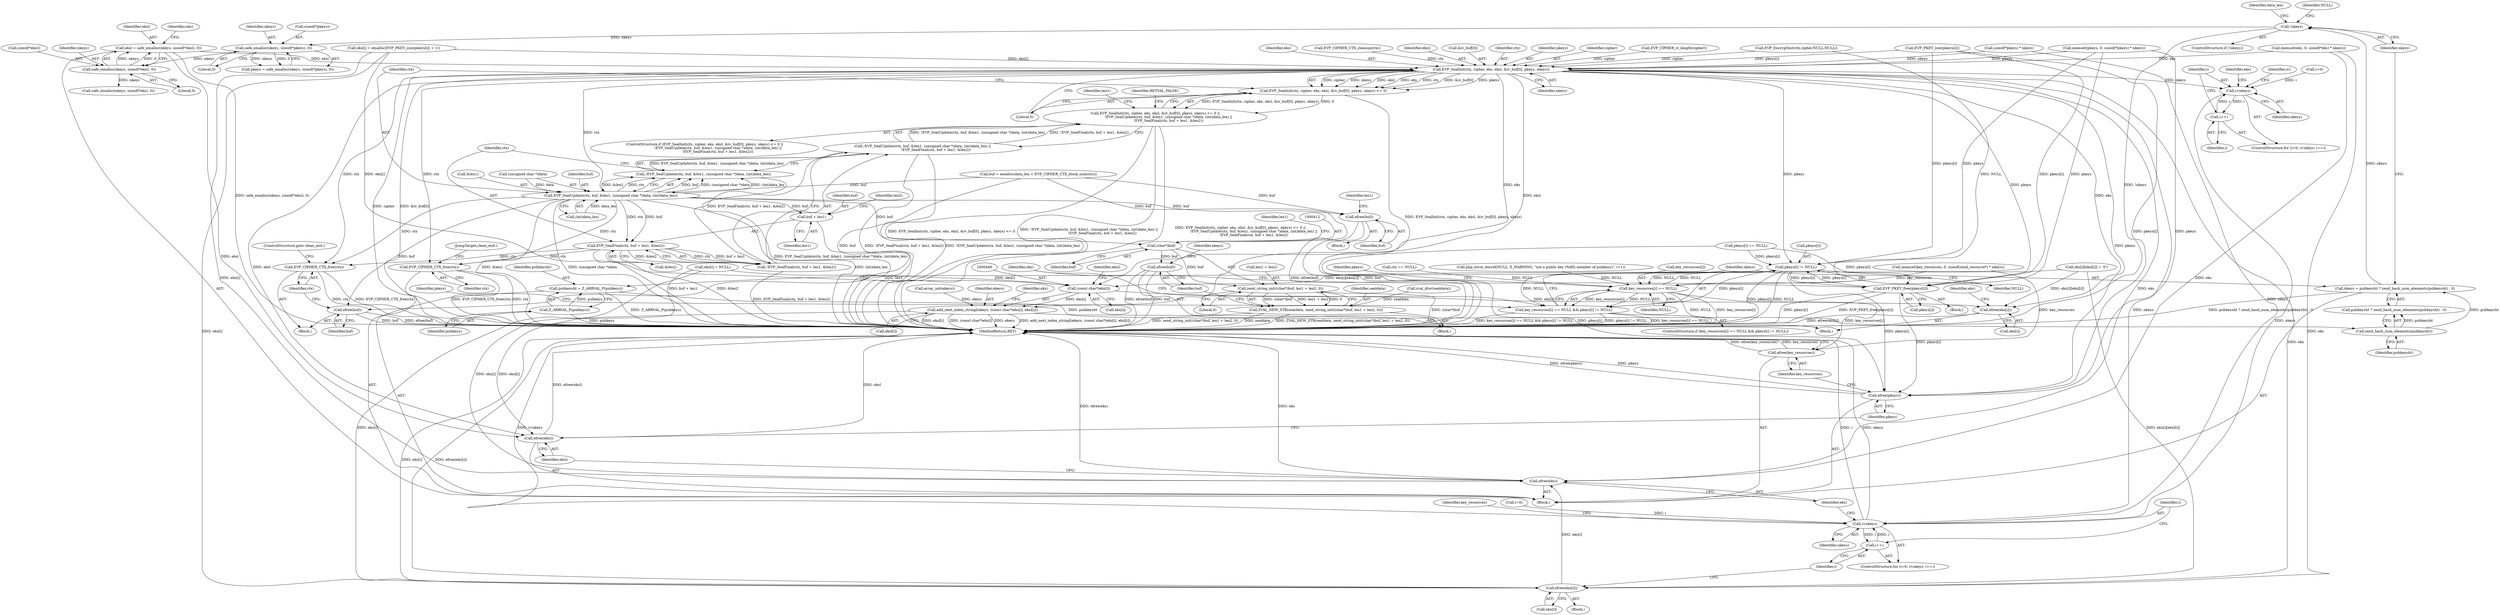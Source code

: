 digraph "0_php_73cabfedf519298e1a11192699f44d53c529315e@API" {
"1000234" [label="(Call,eksl = safe_emalloc(nkeys, sizeof(*eksl), 0))"];
"1000236" [label="(Call,safe_emalloc(nkeys, sizeof(*eksl), 0))"];
"1000228" [label="(Call,safe_emalloc(nkeys, sizeof(*pkeys), 0))"];
"1000177" [label="(Call,!nkeys)"];
"1000169" [label="(Call,nkeys = pubkeysht ? zend_hash_num_elements(pubkeysht) : 0)"];
"1000173" [label="(Call,zend_hash_num_elements(pubkeysht))"];
"1000165" [label="(Call,pubkeysht = Z_ARRVAL_P(pubkeys))"];
"1000167" [label="(Call,Z_ARRVAL_P(pubkeys))"];
"1000359" [label="(Call,EVP_SealInit(ctx, cipher, eks, eksl, &iv_buf[0], pkeys, nkeys))"];
"1000358" [label="(Call,EVP_SealInit(ctx, cipher, eks, eksl, &iv_buf[0], pkeys, nkeys) <= 0)"];
"1000357" [label="(Call,EVP_SealInit(ctx, cipher, eks, eksl, &iv_buf[0], pkeys, nkeys) <= 0 ||\n                        !EVP_SealUpdate(ctx, buf, &len1, (unsigned char *)data, (int)data_len) ||\n                        !EVP_SealFinal(ctx, buf + len1, &len2))"];
"1000373" [label="(Call,EVP_SealUpdate(ctx, buf, &len1, (unsigned char *)data, (int)data_len))"];
"1000372" [label="(Call,!EVP_SealUpdate(ctx, buf, &len1, (unsigned char *)data, (int)data_len))"];
"1000371" [label="(Call,!EVP_SealUpdate(ctx, buf, &len1, (unsigned char *)data, (int)data_len) ||\n                        !EVP_SealFinal(ctx, buf + len1, &len2))"];
"1000385" [label="(Call,EVP_SealFinal(ctx, buf + len1, &len2))"];
"1000384" [label="(Call,!EVP_SealFinal(ctx, buf + len1, &len2))"];
"1000396" [label="(Call,EVP_CIPHER_CTX_free(ctx))"];
"1000488" [label="(Call,EVP_CIPHER_CTX_free(ctx))"];
"1000387" [label="(Call,buf + len1)"];
"1000394" [label="(Call,efree(buf))"];
"1000411" [label="(Call,(char*)buf)"];
"1000410" [label="(Call,zend_string_init((char*)buf, len1 + len2, 0))"];
"1000408" [label="(Call,ZVAL_NEW_STR(sealdata, zend_string_init((char*)buf, len1 + len2, 0)))"];
"1000418" [label="(Call,efree(buf))"];
"1000482" [label="(Call,efree(buf))"];
"1000428" [label="(Call,i<nkeys)"];
"1000431" [label="(Call,i++)"];
"1000495" [label="(Call,i<nkeys)"];
"1000498" [label="(Call,i++)"];
"1000445" [label="(Call,(const char*)eks[i])"];
"1000443" [label="(Call,add_next_index_stringl(ekeys, (const char*)eks[i], eksl[i]))"];
"1000529" [label="(Call,efree(eksl))"];
"1000453" [label="(Call,efree(eks[i]))"];
"1000508" [label="(Call,pkeys[i] != NULL)"];
"1000503" [label="(Call,key_resources[i] == NULL)"];
"1000502" [label="(Call,key_resources[i] == NULL && pkeys[i] != NULL)"];
"1000533" [label="(Call,efree(key_resources))"];
"1000514" [label="(Call,EVP_PKEY_free(pkeys[i]))"];
"1000531" [label="(Call,efree(pkeys))"];
"1000523" [label="(Call,efree(eks[i]))"];
"1000527" [label="(Call,efree(eks))"];
"1000457" [label="(Call,eks[i] = NULL)"];
"1000333" [label="(Call,ctx == NULL)"];
"1000369" [label="(Identifier,nkeys)"];
"1000429" [label="(Identifier,i)"];
"1000499" [label="(Identifier,i)"];
"1000387" [label="(Call,buf + len1)"];
"1000169" [label="(Call,nkeys = pubkeysht ? zend_hash_num_elements(pubkeysht) : 0)"];
"1000373" [label="(Call,EVP_SealUpdate(ctx, buf, &len1, (unsigned char *)data, (int)data_len))"];
"1000320" [label="(Call,EVP_PKEY_size(pkeys[i]))"];
"1000395" [label="(Identifier,buf)"];
"1000422" [label="(Call,array_init(ekeys))"];
"1000413" [label="(Identifier,buf)"];
"1000397" [label="(Identifier,ctx)"];
"1000509" [label="(Call,pkeys[i])"];
"1000463" [label="(Identifier,iv)"];
"1000497" [label="(Identifier,nkeys)"];
"1000354" [label="(Call,EVP_CIPHER_CTX_cleanup(ctx))"];
"1000357" [label="(Call,EVP_SealInit(ctx, cipher, eks, eksl, &iv_buf[0], pkeys, nkeys) <= 0 ||\n                        !EVP_SealUpdate(ctx, buf, &len1, (unsigned char *)data, (int)data_len) ||\n                        !EVP_SealFinal(ctx, buf + len1, &len2))"];
"1000535" [label="(MethodReturn,RET)"];
"1000186" [label="(Identifier,data_len)"];
"1000374" [label="(Identifier,ctx)"];
"1000177" [label="(Call,!nkeys)"];
"1000410" [label="(Call,zend_string_init((char*)buf, len1 + len2, 0))"];
"1000305" [label="(Call,php_error_docref(NULL, E_WARNING, \"not a public key (%dth member of pubkeys)\", i+1))"];
"1000272" [label="(Call,memset(pkeys, 0, sizeof(*pkeys) * nkeys))"];
"1000425" [label="(Call,i=0)"];
"1000363" [label="(Identifier,eksl)"];
"1000386" [label="(Identifier,ctx)"];
"1000392" [label="(Block,)"];
"1000384" [label="(Call,!EVP_SealFinal(ctx, buf + len1, &len2))"];
"1000498" [label="(Call,i++)"];
"1000385" [label="(Call,EVP_SealFinal(ctx, buf + len1, &len2))"];
"1000482" [label="(Call,efree(buf))"];
"1000375" [label="(Identifier,buf)"];
"1000481" [label="(Block,)"];
"1000167" [label="(Call,Z_ARRVAL_P(pubkeys))"];
"1000532" [label="(Identifier,pkeys)"];
"1000488" [label="(Call,EVP_CIPHER_CTX_free(ctx))"];
"1000529" [label="(Call,efree(eksl))"];
"1000368" [label="(Identifier,pkeys)"];
"1000371" [label="(Call,!EVP_SealUpdate(ctx, buf, &len1, (unsigned char *)data, (int)data_len) ||\n                        !EVP_SealFinal(ctx, buf + len1, &len2))"];
"1000447" [label="(Call,eks[i])"];
"1000512" [label="(Identifier,NULL)"];
"1000501" [label="(ControlStructure,if (key_resources[i] == NULL && pkeys[i] != NULL))"];
"1000451" [label="(Identifier,eksl)"];
"1000523" [label="(Call,efree(eks[i]))"];
"1000176" [label="(ControlStructure,if (!nkeys))"];
"1000390" [label="(Call,&len2)"];
"1000361" [label="(Identifier,cipher)"];
"1000236" [label="(Call,safe_emalloc(nkeys, sizeof(*eksl), 0))"];
"1000496" [label="(Identifier,i)"];
"1000527" [label="(Call,efree(eks))"];
"1000211" [label="(Call,EVP_CIPHER_iv_length(cipher))"];
"1000491" [label="(ControlStructure,for (i=0; i<nkeys; i++))"];
"1000432" [label="(Identifier,i)"];
"1000171" [label="(Call,pubkeysht ? zend_hash_num_elements(pubkeysht) : 0)"];
"1000433" [label="(Block,)"];
"1000510" [label="(Identifier,pkeys)"];
"1000437" [label="(Identifier,eks)"];
"1000444" [label="(Identifier,ekeys)"];
"1000299" [label="(Call,pkeys[i] == NULL)"];
"1000358" [label="(Call,EVP_SealInit(ctx, cipher, eks, eksl, &iv_buf[0], pkeys, nkeys) <= 0)"];
"1000337" [label="(Call,EVP_EncryptInit(ctx,cipher,NULL,NULL))"];
"1000250" [label="(Call,memset(eks, 0, sizeof(*eks) * nkeys))"];
"1000238" [label="(Call,sizeof(*eksl))"];
"1000165" [label="(Call,pubkeysht = Z_ARRVAL_P(pubkeys))"];
"1000370" [label="(Literal,0)"];
"1000359" [label="(Call,EVP_SealInit(ctx, cipher, eks, eksl, &iv_buf[0], pkeys, nkeys))"];
"1000393" [label="(Identifier,RETVAL_FALSE)"];
"1000431" [label="(Call,i++)"];
"1000376" [label="(Call,&len1)"];
"1000417" [label="(Literal,0)"];
"1000430" [label="(Identifier,nkeys)"];
"1000415" [label="(Identifier,len1)"];
"1000314" [label="(Call,eks[i] = emalloc(EVP_PKEY_size(pkeys[i]) + 1))"];
"1000502" [label="(Call,key_resources[i] == NULL && pkeys[i] != NULL)"];
"1000168" [label="(Identifier,pubkeys)"];
"1000372" [label="(Call,!EVP_SealUpdate(ctx, buf, &len1, (unsigned char *)data, (int)data_len))"];
"1000443" [label="(Call,add_next_index_stringl(ekeys, (const char*)eks[i], eksl[i]))"];
"1000234" [label="(Call,eksl = safe_emalloc(nkeys, sizeof(*eksl), 0))"];
"1000414" [label="(Call,len1 + len2)"];
"1000533" [label="(Call,efree(key_resources))"];
"1000486" [label="(Identifier,len1)"];
"1000362" [label="(Identifier,eks)"];
"1000402" [label="(Identifier,len1)"];
"1000515" [label="(Call,pkeys[i])"];
"1000508" [label="(Call,pkeys[i] != NULL)"];
"1000520" [label="(Identifier,eks)"];
"1000226" [label="(Call,pkeys = safe_emalloc(nkeys, sizeof(*pkeys), 0))"];
"1000503" [label="(Call,key_resources[i] == NULL)"];
"1000170" [label="(Identifier,nkeys)"];
"1000233" [label="(Literal,0)"];
"1000237" [label="(Identifier,nkeys)"];
"1000389" [label="(Identifier,len1)"];
"1000241" [label="(Literal,0)"];
"1000408" [label="(Call,ZVAL_NEW_STR(sealdata, zend_string_init((char*)buf, len1 + len2, 0)))"];
"1000265" [label="(Call,memset(key_resources, 0, sizeof(zend_resource*) * nkeys))"];
"1000411" [label="(Call,(char*)buf)"];
"1000235" [label="(Identifier,eksl)"];
"1000454" [label="(Call,eks[i])"];
"1000181" [label="(Identifier,NULL)"];
"1000244" [label="(Call,safe_emalloc(nkeys, sizeof(*eks), 0))"];
"1000243" [label="(Identifier,eks)"];
"1000424" [label="(ControlStructure,for (i=0; i<nkeys; i++))"];
"1000530" [label="(Identifier,eksl)"];
"1000173" [label="(Call,zend_hash_num_elements(pubkeysht))"];
"1000356" [label="(ControlStructure,if (EVP_SealInit(ctx, cipher, eks, eksl, &iv_buf[0], pkeys, nkeys) <= 0 ||\n                        !EVP_SealUpdate(ctx, buf, &len1, (unsigned char *)data, (int)data_len) ||\n                        !EVP_SealFinal(ctx, buf + len1, &len2)))"];
"1000381" [label="(Call,(int)data_len)"];
"1000455" [label="(Identifier,eks)"];
"1000507" [label="(Identifier,NULL)"];
"1000495" [label="(Call,i<nkeys)"];
"1000445" [label="(Call,(const char*)eks[i])"];
"1000105" [label="(Block,)"];
"1000230" [label="(Call,sizeof(*pkeys))"];
"1000347" [label="(Call,buf = emalloc(data_len + EVP_CIPHER_CTX_block_size(ctx)))"];
"1000490" [label="(JumpTarget,clean_exit:)"];
"1000391" [label="(Identifier,len2)"];
"1000421" [label="(Identifier,ekeys)"];
"1000531" [label="(Call,efree(pkeys))"];
"1000434" [label="(Call,eks[i][eksl[i]] = '\0')"];
"1000459" [label="(Identifier,eks)"];
"1000228" [label="(Call,safe_emalloc(nkeys, sizeof(*pkeys), 0))"];
"1000524" [label="(Call,eks[i])"];
"1000528" [label="(Identifier,eks)"];
"1000450" [label="(Call,eksl[i])"];
"1000516" [label="(Identifier,pkeys)"];
"1000275" [label="(Call,sizeof(*pkeys) * nkeys)"];
"1000229" [label="(Identifier,nkeys)"];
"1000489" [label="(Identifier,ctx)"];
"1000504" [label="(Call,key_resources[i])"];
"1000394" [label="(Call,efree(buf))"];
"1000409" [label="(Identifier,sealdata)"];
"1000364" [label="(Call,&iv_buf[0])"];
"1000174" [label="(Identifier,pubkeysht)"];
"1000398" [label="(ControlStructure,goto clean_exit;)"];
"1000360" [label="(Identifier,ctx)"];
"1000483" [label="(Identifier,buf)"];
"1000453" [label="(Call,efree(eks[i]))"];
"1000166" [label="(Identifier,pubkeysht)"];
"1000522" [label="(Block,)"];
"1000419" [label="(Identifier,buf)"];
"1000406" [label="(Call,zval_dtor(sealdata))"];
"1000178" [label="(Identifier,nkeys)"];
"1000514" [label="(Call,EVP_PKEY_free(pkeys[i]))"];
"1000378" [label="(Call,(unsigned char *)data)"];
"1000405" [label="(Block,)"];
"1000388" [label="(Identifier,buf)"];
"1000534" [label="(Identifier,key_resources)"];
"1000396" [label="(Call,EVP_CIPHER_CTX_free(ctx))"];
"1000428" [label="(Call,i<nkeys)"];
"1000505" [label="(Identifier,key_resources)"];
"1000492" [label="(Call,i=0)"];
"1000513" [label="(Block,)"];
"1000418" [label="(Call,efree(buf))"];
"1000234" -> "1000105"  [label="AST: "];
"1000234" -> "1000236"  [label="CFG: "];
"1000235" -> "1000234"  [label="AST: "];
"1000236" -> "1000234"  [label="AST: "];
"1000243" -> "1000234"  [label="CFG: "];
"1000234" -> "1000535"  [label="DDG: safe_emalloc(nkeys, sizeof(*eksl), 0)"];
"1000236" -> "1000234"  [label="DDG: nkeys"];
"1000236" -> "1000234"  [label="DDG: 0"];
"1000234" -> "1000359"  [label="DDG: eksl"];
"1000234" -> "1000529"  [label="DDG: eksl"];
"1000236" -> "1000241"  [label="CFG: "];
"1000237" -> "1000236"  [label="AST: "];
"1000238" -> "1000236"  [label="AST: "];
"1000241" -> "1000236"  [label="AST: "];
"1000228" -> "1000236"  [label="DDG: nkeys"];
"1000236" -> "1000244"  [label="DDG: nkeys"];
"1000228" -> "1000226"  [label="AST: "];
"1000228" -> "1000233"  [label="CFG: "];
"1000229" -> "1000228"  [label="AST: "];
"1000230" -> "1000228"  [label="AST: "];
"1000233" -> "1000228"  [label="AST: "];
"1000226" -> "1000228"  [label="CFG: "];
"1000228" -> "1000226"  [label="DDG: nkeys"];
"1000228" -> "1000226"  [label="DDG: 0"];
"1000177" -> "1000228"  [label="DDG: nkeys"];
"1000177" -> "1000176"  [label="AST: "];
"1000177" -> "1000178"  [label="CFG: "];
"1000178" -> "1000177"  [label="AST: "];
"1000181" -> "1000177"  [label="CFG: "];
"1000186" -> "1000177"  [label="CFG: "];
"1000177" -> "1000535"  [label="DDG: !nkeys"];
"1000169" -> "1000177"  [label="DDG: nkeys"];
"1000169" -> "1000105"  [label="AST: "];
"1000169" -> "1000171"  [label="CFG: "];
"1000170" -> "1000169"  [label="AST: "];
"1000171" -> "1000169"  [label="AST: "];
"1000178" -> "1000169"  [label="CFG: "];
"1000169" -> "1000535"  [label="DDG: pubkeysht ? zend_hash_num_elements(pubkeysht) : 0"];
"1000173" -> "1000169"  [label="DDG: pubkeysht"];
"1000173" -> "1000171"  [label="AST: "];
"1000173" -> "1000174"  [label="CFG: "];
"1000174" -> "1000173"  [label="AST: "];
"1000171" -> "1000173"  [label="CFG: "];
"1000173" -> "1000171"  [label="DDG: pubkeysht"];
"1000165" -> "1000173"  [label="DDG: pubkeysht"];
"1000165" -> "1000105"  [label="AST: "];
"1000165" -> "1000167"  [label="CFG: "];
"1000166" -> "1000165"  [label="AST: "];
"1000167" -> "1000165"  [label="AST: "];
"1000170" -> "1000165"  [label="CFG: "];
"1000165" -> "1000535"  [label="DDG: Z_ARRVAL_P(pubkeys)"];
"1000167" -> "1000165"  [label="DDG: pubkeys"];
"1000167" -> "1000168"  [label="CFG: "];
"1000168" -> "1000167"  [label="AST: "];
"1000167" -> "1000535"  [label="DDG: pubkeys"];
"1000359" -> "1000358"  [label="AST: "];
"1000359" -> "1000369"  [label="CFG: "];
"1000360" -> "1000359"  [label="AST: "];
"1000361" -> "1000359"  [label="AST: "];
"1000362" -> "1000359"  [label="AST: "];
"1000363" -> "1000359"  [label="AST: "];
"1000364" -> "1000359"  [label="AST: "];
"1000368" -> "1000359"  [label="AST: "];
"1000369" -> "1000359"  [label="AST: "];
"1000370" -> "1000359"  [label="CFG: "];
"1000359" -> "1000535"  [label="DDG: cipher"];
"1000359" -> "1000535"  [label="DDG: &iv_buf[0]"];
"1000359" -> "1000358"  [label="DDG: cipher"];
"1000359" -> "1000358"  [label="DDG: nkeys"];
"1000359" -> "1000358"  [label="DDG: eksl"];
"1000359" -> "1000358"  [label="DDG: eks"];
"1000359" -> "1000358"  [label="DDG: ctx"];
"1000359" -> "1000358"  [label="DDG: &iv_buf[0]"];
"1000359" -> "1000358"  [label="DDG: pkeys"];
"1000354" -> "1000359"  [label="DDG: ctx"];
"1000337" -> "1000359"  [label="DDG: cipher"];
"1000211" -> "1000359"  [label="DDG: cipher"];
"1000250" -> "1000359"  [label="DDG: eks"];
"1000314" -> "1000359"  [label="DDG: eks[i]"];
"1000272" -> "1000359"  [label="DDG: pkeys"];
"1000320" -> "1000359"  [label="DDG: pkeys[i]"];
"1000275" -> "1000359"  [label="DDG: nkeys"];
"1000359" -> "1000373"  [label="DDG: ctx"];
"1000359" -> "1000396"  [label="DDG: ctx"];
"1000359" -> "1000428"  [label="DDG: nkeys"];
"1000359" -> "1000445"  [label="DDG: eks"];
"1000359" -> "1000443"  [label="DDG: eksl"];
"1000359" -> "1000453"  [label="DDG: eks"];
"1000359" -> "1000488"  [label="DDG: ctx"];
"1000359" -> "1000495"  [label="DDG: nkeys"];
"1000359" -> "1000508"  [label="DDG: pkeys"];
"1000359" -> "1000514"  [label="DDG: pkeys"];
"1000359" -> "1000523"  [label="DDG: eks"];
"1000359" -> "1000527"  [label="DDG: eks"];
"1000359" -> "1000529"  [label="DDG: eksl"];
"1000359" -> "1000531"  [label="DDG: pkeys"];
"1000358" -> "1000357"  [label="AST: "];
"1000358" -> "1000370"  [label="CFG: "];
"1000370" -> "1000358"  [label="AST: "];
"1000374" -> "1000358"  [label="CFG: "];
"1000357" -> "1000358"  [label="CFG: "];
"1000358" -> "1000535"  [label="DDG: EVP_SealInit(ctx, cipher, eks, eksl, &iv_buf[0], pkeys, nkeys)"];
"1000358" -> "1000357"  [label="DDG: EVP_SealInit(ctx, cipher, eks, eksl, &iv_buf[0], pkeys, nkeys)"];
"1000358" -> "1000357"  [label="DDG: 0"];
"1000357" -> "1000356"  [label="AST: "];
"1000357" -> "1000371"  [label="CFG: "];
"1000371" -> "1000357"  [label="AST: "];
"1000393" -> "1000357"  [label="CFG: "];
"1000402" -> "1000357"  [label="CFG: "];
"1000357" -> "1000535"  [label="DDG: EVP_SealInit(ctx, cipher, eks, eksl, &iv_buf[0], pkeys, nkeys) <= 0 ||\n                        !EVP_SealUpdate(ctx, buf, &len1, (unsigned char *)data, (int)data_len) ||\n                        !EVP_SealFinal(ctx, buf + len1, &len2)"];
"1000357" -> "1000535"  [label="DDG: EVP_SealInit(ctx, cipher, eks, eksl, &iv_buf[0], pkeys, nkeys) <= 0"];
"1000357" -> "1000535"  [label="DDG: !EVP_SealUpdate(ctx, buf, &len1, (unsigned char *)data, (int)data_len) ||\n                        !EVP_SealFinal(ctx, buf + len1, &len2)"];
"1000371" -> "1000357"  [label="DDG: !EVP_SealUpdate(ctx, buf, &len1, (unsigned char *)data, (int)data_len)"];
"1000371" -> "1000357"  [label="DDG: !EVP_SealFinal(ctx, buf + len1, &len2)"];
"1000373" -> "1000372"  [label="AST: "];
"1000373" -> "1000381"  [label="CFG: "];
"1000374" -> "1000373"  [label="AST: "];
"1000375" -> "1000373"  [label="AST: "];
"1000376" -> "1000373"  [label="AST: "];
"1000378" -> "1000373"  [label="AST: "];
"1000381" -> "1000373"  [label="AST: "];
"1000372" -> "1000373"  [label="CFG: "];
"1000373" -> "1000535"  [label="DDG: &len1"];
"1000373" -> "1000535"  [label="DDG: (unsigned char *)data"];
"1000373" -> "1000535"  [label="DDG: (int)data_len"];
"1000373" -> "1000372"  [label="DDG: buf"];
"1000373" -> "1000372"  [label="DDG: (unsigned char *)data"];
"1000373" -> "1000372"  [label="DDG: (int)data_len"];
"1000373" -> "1000372"  [label="DDG: &len1"];
"1000373" -> "1000372"  [label="DDG: ctx"];
"1000347" -> "1000373"  [label="DDG: buf"];
"1000378" -> "1000373"  [label="DDG: data"];
"1000381" -> "1000373"  [label="DDG: data_len"];
"1000373" -> "1000385"  [label="DDG: ctx"];
"1000373" -> "1000385"  [label="DDG: buf"];
"1000373" -> "1000387"  [label="DDG: buf"];
"1000373" -> "1000394"  [label="DDG: buf"];
"1000373" -> "1000396"  [label="DDG: ctx"];
"1000373" -> "1000411"  [label="DDG: buf"];
"1000373" -> "1000482"  [label="DDG: buf"];
"1000373" -> "1000488"  [label="DDG: ctx"];
"1000372" -> "1000371"  [label="AST: "];
"1000386" -> "1000372"  [label="CFG: "];
"1000371" -> "1000372"  [label="CFG: "];
"1000372" -> "1000535"  [label="DDG: EVP_SealUpdate(ctx, buf, &len1, (unsigned char *)data, (int)data_len)"];
"1000372" -> "1000371"  [label="DDG: EVP_SealUpdate(ctx, buf, &len1, (unsigned char *)data, (int)data_len)"];
"1000371" -> "1000384"  [label="CFG: "];
"1000384" -> "1000371"  [label="AST: "];
"1000371" -> "1000535"  [label="DDG: !EVP_SealFinal(ctx, buf + len1, &len2)"];
"1000371" -> "1000535"  [label="DDG: !EVP_SealUpdate(ctx, buf, &len1, (unsigned char *)data, (int)data_len)"];
"1000384" -> "1000371"  [label="DDG: EVP_SealFinal(ctx, buf + len1, &len2)"];
"1000385" -> "1000384"  [label="AST: "];
"1000385" -> "1000390"  [label="CFG: "];
"1000386" -> "1000385"  [label="AST: "];
"1000387" -> "1000385"  [label="AST: "];
"1000390" -> "1000385"  [label="AST: "];
"1000384" -> "1000385"  [label="CFG: "];
"1000385" -> "1000535"  [label="DDG: buf + len1"];
"1000385" -> "1000535"  [label="DDG: &len2"];
"1000385" -> "1000384"  [label="DDG: ctx"];
"1000385" -> "1000384"  [label="DDG: buf + len1"];
"1000385" -> "1000384"  [label="DDG: &len2"];
"1000385" -> "1000396"  [label="DDG: ctx"];
"1000385" -> "1000488"  [label="DDG: ctx"];
"1000384" -> "1000535"  [label="DDG: EVP_SealFinal(ctx, buf + len1, &len2)"];
"1000396" -> "1000392"  [label="AST: "];
"1000396" -> "1000397"  [label="CFG: "];
"1000397" -> "1000396"  [label="AST: "];
"1000398" -> "1000396"  [label="CFG: "];
"1000396" -> "1000535"  [label="DDG: EVP_CIPHER_CTX_free(ctx)"];
"1000396" -> "1000535"  [label="DDG: ctx"];
"1000488" -> "1000105"  [label="AST: "];
"1000488" -> "1000489"  [label="CFG: "];
"1000489" -> "1000488"  [label="AST: "];
"1000490" -> "1000488"  [label="CFG: "];
"1000488" -> "1000535"  [label="DDG: ctx"];
"1000488" -> "1000535"  [label="DDG: EVP_CIPHER_CTX_free(ctx)"];
"1000387" -> "1000389"  [label="CFG: "];
"1000388" -> "1000387"  [label="AST: "];
"1000389" -> "1000387"  [label="AST: "];
"1000391" -> "1000387"  [label="CFG: "];
"1000387" -> "1000535"  [label="DDG: len1"];
"1000394" -> "1000392"  [label="AST: "];
"1000394" -> "1000395"  [label="CFG: "];
"1000395" -> "1000394"  [label="AST: "];
"1000397" -> "1000394"  [label="CFG: "];
"1000394" -> "1000535"  [label="DDG: efree(buf)"];
"1000394" -> "1000535"  [label="DDG: buf"];
"1000347" -> "1000394"  [label="DDG: buf"];
"1000411" -> "1000410"  [label="AST: "];
"1000411" -> "1000413"  [label="CFG: "];
"1000412" -> "1000411"  [label="AST: "];
"1000413" -> "1000411"  [label="AST: "];
"1000415" -> "1000411"  [label="CFG: "];
"1000411" -> "1000410"  [label="DDG: buf"];
"1000347" -> "1000411"  [label="DDG: buf"];
"1000411" -> "1000418"  [label="DDG: buf"];
"1000410" -> "1000408"  [label="AST: "];
"1000410" -> "1000417"  [label="CFG: "];
"1000414" -> "1000410"  [label="AST: "];
"1000417" -> "1000410"  [label="AST: "];
"1000408" -> "1000410"  [label="CFG: "];
"1000410" -> "1000535"  [label="DDG: (char*)buf"];
"1000410" -> "1000408"  [label="DDG: (char*)buf"];
"1000410" -> "1000408"  [label="DDG: len1 + len2"];
"1000410" -> "1000408"  [label="DDG: 0"];
"1000408" -> "1000405"  [label="AST: "];
"1000409" -> "1000408"  [label="AST: "];
"1000419" -> "1000408"  [label="CFG: "];
"1000408" -> "1000535"  [label="DDG: sealdata"];
"1000408" -> "1000535"  [label="DDG: ZVAL_NEW_STR(sealdata, zend_string_init((char*)buf, len1 + len2, 0))"];
"1000408" -> "1000535"  [label="DDG: zend_string_init((char*)buf, len1 + len2, 0)"];
"1000406" -> "1000408"  [label="DDG: sealdata"];
"1000418" -> "1000405"  [label="AST: "];
"1000418" -> "1000419"  [label="CFG: "];
"1000419" -> "1000418"  [label="AST: "];
"1000421" -> "1000418"  [label="CFG: "];
"1000418" -> "1000535"  [label="DDG: efree(buf)"];
"1000418" -> "1000535"  [label="DDG: buf"];
"1000482" -> "1000481"  [label="AST: "];
"1000482" -> "1000483"  [label="CFG: "];
"1000483" -> "1000482"  [label="AST: "];
"1000486" -> "1000482"  [label="CFG: "];
"1000482" -> "1000535"  [label="DDG: buf"];
"1000482" -> "1000535"  [label="DDG: efree(buf)"];
"1000347" -> "1000482"  [label="DDG: buf"];
"1000428" -> "1000424"  [label="AST: "];
"1000428" -> "1000430"  [label="CFG: "];
"1000429" -> "1000428"  [label="AST: "];
"1000430" -> "1000428"  [label="AST: "];
"1000437" -> "1000428"  [label="CFG: "];
"1000463" -> "1000428"  [label="CFG: "];
"1000425" -> "1000428"  [label="DDG: i"];
"1000431" -> "1000428"  [label="DDG: i"];
"1000428" -> "1000431"  [label="DDG: i"];
"1000428" -> "1000495"  [label="DDG: nkeys"];
"1000431" -> "1000424"  [label="AST: "];
"1000431" -> "1000432"  [label="CFG: "];
"1000432" -> "1000431"  [label="AST: "];
"1000429" -> "1000431"  [label="CFG: "];
"1000495" -> "1000491"  [label="AST: "];
"1000495" -> "1000497"  [label="CFG: "];
"1000496" -> "1000495"  [label="AST: "];
"1000497" -> "1000495"  [label="AST: "];
"1000505" -> "1000495"  [label="CFG: "];
"1000528" -> "1000495"  [label="CFG: "];
"1000495" -> "1000535"  [label="DDG: i"];
"1000495" -> "1000535"  [label="DDG: nkeys"];
"1000495" -> "1000535"  [label="DDG: i<nkeys"];
"1000492" -> "1000495"  [label="DDG: i"];
"1000498" -> "1000495"  [label="DDG: i"];
"1000275" -> "1000495"  [label="DDG: nkeys"];
"1000495" -> "1000498"  [label="DDG: i"];
"1000498" -> "1000491"  [label="AST: "];
"1000498" -> "1000499"  [label="CFG: "];
"1000499" -> "1000498"  [label="AST: "];
"1000496" -> "1000498"  [label="CFG: "];
"1000445" -> "1000443"  [label="AST: "];
"1000445" -> "1000447"  [label="CFG: "];
"1000446" -> "1000445"  [label="AST: "];
"1000447" -> "1000445"  [label="AST: "];
"1000451" -> "1000445"  [label="CFG: "];
"1000445" -> "1000443"  [label="DDG: eks[i]"];
"1000314" -> "1000445"  [label="DDG: eks[i]"];
"1000434" -> "1000445"  [label="DDG: eks[i][eksl[i]]"];
"1000457" -> "1000445"  [label="DDG: eks[i]"];
"1000445" -> "1000453"  [label="DDG: eks[i]"];
"1000443" -> "1000433"  [label="AST: "];
"1000443" -> "1000450"  [label="CFG: "];
"1000444" -> "1000443"  [label="AST: "];
"1000450" -> "1000443"  [label="AST: "];
"1000455" -> "1000443"  [label="CFG: "];
"1000443" -> "1000535"  [label="DDG: add_next_index_stringl(ekeys, (const char*)eks[i], eksl[i])"];
"1000443" -> "1000535"  [label="DDG: eksl[i]"];
"1000443" -> "1000535"  [label="DDG: (const char*)eks[i]"];
"1000443" -> "1000535"  [label="DDG: ekeys"];
"1000422" -> "1000443"  [label="DDG: ekeys"];
"1000443" -> "1000529"  [label="DDG: eksl[i]"];
"1000529" -> "1000105"  [label="AST: "];
"1000529" -> "1000530"  [label="CFG: "];
"1000530" -> "1000529"  [label="AST: "];
"1000532" -> "1000529"  [label="CFG: "];
"1000529" -> "1000535"  [label="DDG: eksl"];
"1000529" -> "1000535"  [label="DDG: efree(eksl)"];
"1000453" -> "1000433"  [label="AST: "];
"1000453" -> "1000454"  [label="CFG: "];
"1000454" -> "1000453"  [label="AST: "];
"1000459" -> "1000453"  [label="CFG: "];
"1000453" -> "1000535"  [label="DDG: efree(eks[i])"];
"1000434" -> "1000453"  [label="DDG: eks[i][eksl[i]]"];
"1000508" -> "1000502"  [label="AST: "];
"1000508" -> "1000512"  [label="CFG: "];
"1000509" -> "1000508"  [label="AST: "];
"1000512" -> "1000508"  [label="AST: "];
"1000502" -> "1000508"  [label="CFG: "];
"1000508" -> "1000535"  [label="DDG: pkeys[i]"];
"1000508" -> "1000535"  [label="DDG: NULL"];
"1000508" -> "1000503"  [label="DDG: NULL"];
"1000508" -> "1000502"  [label="DDG: pkeys[i]"];
"1000508" -> "1000502"  [label="DDG: NULL"];
"1000514" -> "1000508"  [label="DDG: pkeys[i]"];
"1000299" -> "1000508"  [label="DDG: pkeys[i]"];
"1000272" -> "1000508"  [label="DDG: pkeys"];
"1000320" -> "1000508"  [label="DDG: pkeys[i]"];
"1000503" -> "1000508"  [label="DDG: NULL"];
"1000508" -> "1000514"  [label="DDG: pkeys[i]"];
"1000508" -> "1000531"  [label="DDG: pkeys[i]"];
"1000503" -> "1000502"  [label="AST: "];
"1000503" -> "1000507"  [label="CFG: "];
"1000504" -> "1000503"  [label="AST: "];
"1000507" -> "1000503"  [label="AST: "];
"1000510" -> "1000503"  [label="CFG: "];
"1000502" -> "1000503"  [label="CFG: "];
"1000503" -> "1000535"  [label="DDG: NULL"];
"1000503" -> "1000535"  [label="DDG: key_resources[i]"];
"1000503" -> "1000502"  [label="DDG: key_resources[i]"];
"1000503" -> "1000502"  [label="DDG: NULL"];
"1000265" -> "1000503"  [label="DDG: key_resources"];
"1000305" -> "1000503"  [label="DDG: NULL"];
"1000337" -> "1000503"  [label="DDG: NULL"];
"1000333" -> "1000503"  [label="DDG: NULL"];
"1000503" -> "1000533"  [label="DDG: key_resources[i]"];
"1000502" -> "1000501"  [label="AST: "];
"1000516" -> "1000502"  [label="CFG: "];
"1000520" -> "1000502"  [label="CFG: "];
"1000502" -> "1000535"  [label="DDG: key_resources[i] == NULL"];
"1000502" -> "1000535"  [label="DDG: key_resources[i] == NULL && pkeys[i] != NULL"];
"1000502" -> "1000535"  [label="DDG: pkeys[i] != NULL"];
"1000533" -> "1000105"  [label="AST: "];
"1000533" -> "1000534"  [label="CFG: "];
"1000534" -> "1000533"  [label="AST: "];
"1000535" -> "1000533"  [label="CFG: "];
"1000533" -> "1000535"  [label="DDG: efree(key_resources)"];
"1000533" -> "1000535"  [label="DDG: key_resources"];
"1000265" -> "1000533"  [label="DDG: key_resources"];
"1000514" -> "1000513"  [label="AST: "];
"1000514" -> "1000515"  [label="CFG: "];
"1000515" -> "1000514"  [label="AST: "];
"1000520" -> "1000514"  [label="CFG: "];
"1000514" -> "1000535"  [label="DDG: EVP_PKEY_free(pkeys[i])"];
"1000514" -> "1000535"  [label="DDG: pkeys[i]"];
"1000299" -> "1000514"  [label="DDG: pkeys[i]"];
"1000272" -> "1000514"  [label="DDG: pkeys"];
"1000320" -> "1000514"  [label="DDG: pkeys[i]"];
"1000514" -> "1000531"  [label="DDG: pkeys[i]"];
"1000531" -> "1000105"  [label="AST: "];
"1000531" -> "1000532"  [label="CFG: "];
"1000532" -> "1000531"  [label="AST: "];
"1000534" -> "1000531"  [label="CFG: "];
"1000531" -> "1000535"  [label="DDG: efree(pkeys)"];
"1000531" -> "1000535"  [label="DDG: pkeys"];
"1000299" -> "1000531"  [label="DDG: pkeys[i]"];
"1000272" -> "1000531"  [label="DDG: pkeys"];
"1000320" -> "1000531"  [label="DDG: pkeys[i]"];
"1000523" -> "1000522"  [label="AST: "];
"1000523" -> "1000524"  [label="CFG: "];
"1000524" -> "1000523"  [label="AST: "];
"1000499" -> "1000523"  [label="CFG: "];
"1000523" -> "1000535"  [label="DDG: eks[i]"];
"1000523" -> "1000535"  [label="DDG: efree(eks[i])"];
"1000250" -> "1000523"  [label="DDG: eks"];
"1000314" -> "1000523"  [label="DDG: eks[i]"];
"1000434" -> "1000523"  [label="DDG: eks[i][eksl[i]]"];
"1000457" -> "1000523"  [label="DDG: eks[i]"];
"1000523" -> "1000527"  [label="DDG: eks[i]"];
"1000527" -> "1000105"  [label="AST: "];
"1000527" -> "1000528"  [label="CFG: "];
"1000528" -> "1000527"  [label="AST: "];
"1000530" -> "1000527"  [label="CFG: "];
"1000527" -> "1000535"  [label="DDG: eks"];
"1000527" -> "1000535"  [label="DDG: efree(eks)"];
"1000250" -> "1000527"  [label="DDG: eks"];
"1000314" -> "1000527"  [label="DDG: eks[i]"];
"1000457" -> "1000527"  [label="DDG: eks[i]"];
}
